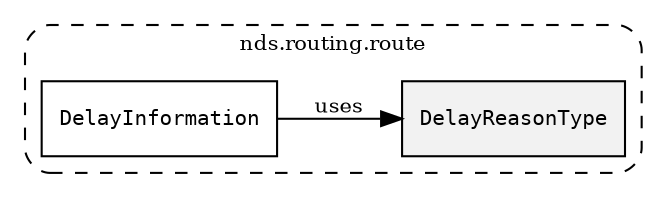 /**
 * This dot file creates symbol collaboration diagram for DelayReasonType.
 */
digraph ZSERIO
{
    node [shape=box, fontsize=10];
    rankdir="LR";
    fontsize=10;
    tooltip="DelayReasonType collaboration diagram";

    subgraph "cluster_nds.routing.route"
    {
        style="dashed, rounded";
        label="nds.routing.route";
        tooltip="Package nds.routing.route";
        href="../../../content/packages/nds.routing.route.html#Package-nds-routing-route";
        target="_parent";

        "DelayReasonType" [style="filled", fillcolor="#0000000D", target="_parent", label=<<font face="monospace"><table align="center" border="0" cellspacing="0" cellpadding="0"><tr><td href="../../../content/packages/nds.routing.route.html#Enum-DelayReasonType" title="Enum defined in nds.routing.route">DelayReasonType</td></tr></table></font>>];
        "DelayInformation" [target="_parent", label=<<font face="monospace"><table align="center" border="0" cellspacing="0" cellpadding="0"><tr><td href="../../../content/packages/nds.routing.route.html#Structure-DelayInformation" title="Structure defined in nds.routing.route">DelayInformation</td></tr></table></font>>];
    }

    "DelayInformation" -> "DelayReasonType" [label="uses", fontsize=10];
}
